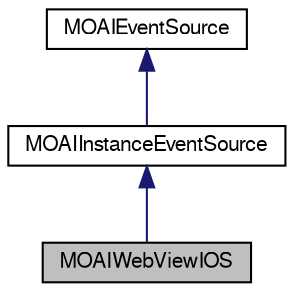 digraph G
{
  edge [fontname="FreeSans",fontsize="10",labelfontname="FreeSans",labelfontsize="10"];
  node [fontname="FreeSans",fontsize="10",shape=record];
  Node1 [label="MOAIWebViewIOS",height=0.2,width=0.4,color="black", fillcolor="grey75", style="filled" fontcolor="black"];
  Node2 -> Node1 [dir=back,color="midnightblue",fontsize="10",style="solid",fontname="FreeSans"];
  Node2 [label="MOAIInstanceEventSource",height=0.2,width=0.4,color="black", fillcolor="white", style="filled",URL="$class_m_o_a_i_instance_event_source.html",tooltip="Derivation of MOAIEventSource for non-global lua objects."];
  Node3 -> Node2 [dir=back,color="midnightblue",fontsize="10",style="solid",fontname="FreeSans"];
  Node3 [label="MOAIEventSource",height=0.2,width=0.4,color="black", fillcolor="white", style="filled",URL="$class_m_o_a_i_event_source.html",tooltip="Base class for all Lua-bound Moai objects that emit events and have an event table."];
}
